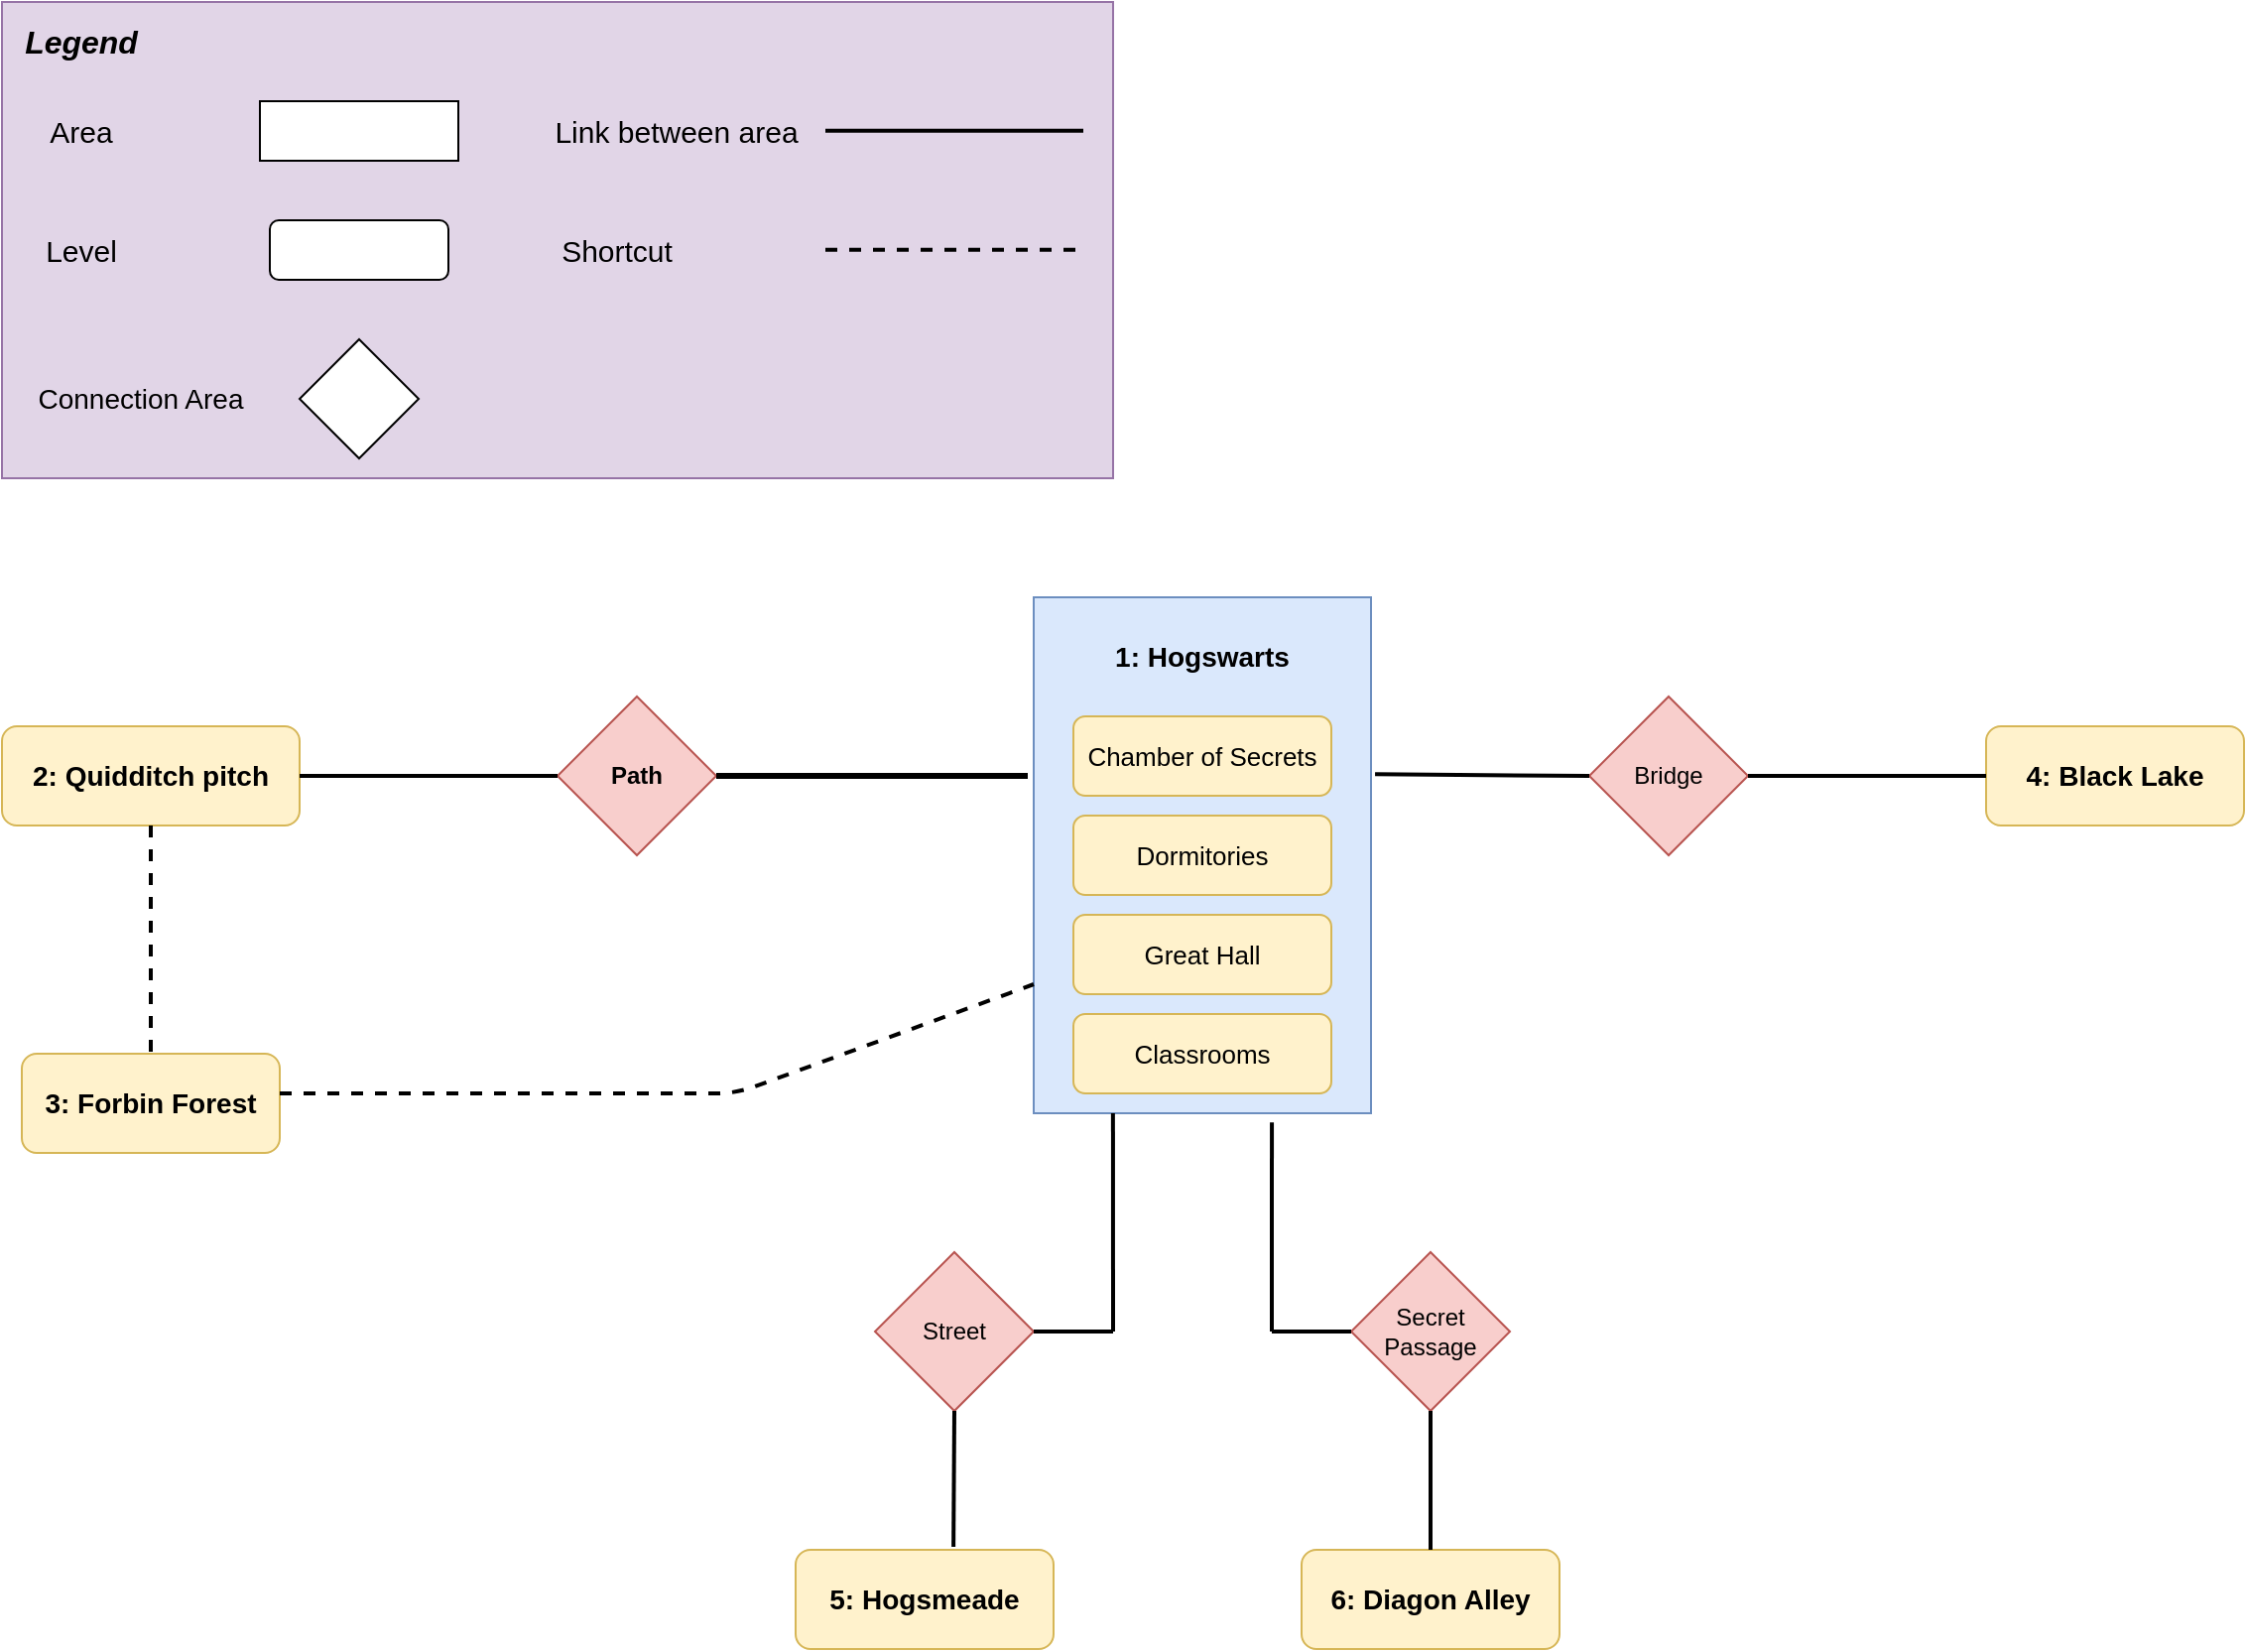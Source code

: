 <mxfile version="13.8.2" type="device"><diagram id="ieafXlgLXWAPZvrX-SiW" name="Page-1"><mxGraphModel dx="2310" dy="1870" grid="1" gridSize="10" guides="1" tooltips="1" connect="1" arrows="1" fold="1" page="1" pageScale="1" pageWidth="827" pageHeight="1169" math="0" shadow="0"><root><mxCell id="0"/><mxCell id="1" parent="0"/><mxCell id="-Sm9kyZUlRJPpKezosNG-6" value="&lt;b&gt;Path&lt;/b&gt;" style="rhombus;whiteSpace=wrap;html=1;fillColor=#f8cecc;strokeColor=#b85450;" vertex="1" parent="1"><mxGeometry x="40" y="-40" width="80" height="80" as="geometry"/></mxCell><mxCell id="-Sm9kyZUlRJPpKezosNG-8" value="Secret&lt;br&gt;Passage" style="rhombus;whiteSpace=wrap;html=1;fillColor=#f8cecc;strokeColor=#b85450;" vertex="1" parent="1"><mxGeometry x="440" y="240" width="80" height="80" as="geometry"/></mxCell><mxCell id="-Sm9kyZUlRJPpKezosNG-9" value="&lt;font style=&quot;font-size: 14px&quot;&gt;&lt;b&gt;4: Black Lake&lt;/b&gt;&lt;/font&gt;" style="rounded=1;whiteSpace=wrap;html=1;fillColor=#fff2cc;strokeColor=#d6b656;align=center;" vertex="1" parent="1"><mxGeometry x="760" y="-25" width="130" height="50" as="geometry"/></mxCell><mxCell id="-Sm9kyZUlRJPpKezosNG-10" value="Bridge" style="rhombus;whiteSpace=wrap;html=1;fillColor=#f8cecc;strokeColor=#b85450;" vertex="1" parent="1"><mxGeometry x="560" y="-40" width="80" height="80" as="geometry"/></mxCell><mxCell id="-Sm9kyZUlRJPpKezosNG-11" value="&lt;font style=&quot;font-size: 14px&quot;&gt;&lt;b&gt;3: Forbin Forest&lt;/b&gt;&lt;/font&gt;" style="rounded=1;whiteSpace=wrap;html=1;fillColor=#fff2cc;strokeColor=#d6b656;" vertex="1" parent="1"><mxGeometry x="-230" y="140" width="130" height="50" as="geometry"/></mxCell><mxCell id="-Sm9kyZUlRJPpKezosNG-12" value="&lt;font size=&quot;1&quot;&gt;&lt;b style=&quot;font-size: 14px&quot;&gt;2: Quidditch pitch&lt;/b&gt;&lt;/font&gt;" style="rounded=1;whiteSpace=wrap;html=1;fillColor=#fff2cc;strokeColor=#d6b656;" vertex="1" parent="1"><mxGeometry x="-240" y="-25" width="150" height="50" as="geometry"/></mxCell><mxCell id="-Sm9kyZUlRJPpKezosNG-13" value="Street" style="rhombus;whiteSpace=wrap;html=1;fillColor=#f8cecc;strokeColor=#b85450;" vertex="1" parent="1"><mxGeometry x="200" y="240" width="80" height="80" as="geometry"/></mxCell><mxCell id="-Sm9kyZUlRJPpKezosNG-15" value="" style="rounded=0;whiteSpace=wrap;html=1;fillColor=#e1d5e7;strokeColor=#9673a6;" vertex="1" parent="1"><mxGeometry x="-240" y="-390" width="560" height="240" as="geometry"/></mxCell><mxCell id="-Sm9kyZUlRJPpKezosNG-16" value="" style="rounded=1;whiteSpace=wrap;html=1;" vertex="1" parent="1"><mxGeometry x="-105" y="-280" width="90" height="30" as="geometry"/></mxCell><mxCell id="-Sm9kyZUlRJPpKezosNG-17" value="&lt;font style=&quot;font-size: 16px&quot;&gt;&lt;b&gt;&lt;i&gt;Legend&lt;/i&gt;&lt;/b&gt;&lt;/font&gt;" style="text;html=1;strokeColor=none;fillColor=none;align=center;verticalAlign=middle;whiteSpace=wrap;rounded=0;" vertex="1" parent="1"><mxGeometry x="-220" y="-380" width="40" height="20" as="geometry"/></mxCell><mxCell id="-Sm9kyZUlRJPpKezosNG-20" value="" style="rhombus;whiteSpace=wrap;html=1;" vertex="1" parent="1"><mxGeometry x="-90" y="-220" width="60" height="60" as="geometry"/></mxCell><mxCell id="-Sm9kyZUlRJPpKezosNG-21" value="&lt;font style=&quot;font-size: 14px&quot;&gt;Connection Area&lt;/font&gt;" style="text;html=1;strokeColor=none;fillColor=none;align=center;verticalAlign=middle;whiteSpace=wrap;rounded=0;" vertex="1" parent="1"><mxGeometry x="-240" y="-200" width="140" height="20" as="geometry"/></mxCell><mxCell id="-Sm9kyZUlRJPpKezosNG-22" value="&lt;font style=&quot;font-size: 15px&quot;&gt;Area&lt;/font&gt;" style="text;html=1;strokeColor=none;fillColor=none;align=center;verticalAlign=middle;whiteSpace=wrap;rounded=0;" vertex="1" parent="1"><mxGeometry x="-220" y="-335" width="40" height="20" as="geometry"/></mxCell><mxCell id="-Sm9kyZUlRJPpKezosNG-23" style="edgeStyle=orthogonalEdgeStyle;rounded=0;orthogonalLoop=1;jettySize=auto;html=1;exitX=0.5;exitY=1;exitDx=0;exitDy=0;" edge="1" parent="1" source="-Sm9kyZUlRJPpKezosNG-22" target="-Sm9kyZUlRJPpKezosNG-22"><mxGeometry relative="1" as="geometry"/></mxCell><mxCell id="-Sm9kyZUlRJPpKezosNG-27" value="&lt;font style=&quot;font-size: 15px&quot;&gt;Link between area&lt;/font&gt;" style="text;html=1;strokeColor=none;fillColor=none;align=center;verticalAlign=middle;whiteSpace=wrap;rounded=0;" vertex="1" parent="1"><mxGeometry x="30" y="-335" width="140" height="20" as="geometry"/></mxCell><mxCell id="-Sm9kyZUlRJPpKezosNG-30" value="" style="endArrow=none;html=1;strokeWidth=2;" edge="1" parent="1"><mxGeometry width="50" height="50" relative="1" as="geometry"><mxPoint x="175" y="-325.17" as="sourcePoint"/><mxPoint x="305" y="-325.17" as="targetPoint"/></mxGeometry></mxCell><mxCell id="-Sm9kyZUlRJPpKezosNG-33" value="&lt;font style=&quot;font-size: 15px&quot;&gt;Shortcut&lt;/font&gt;" style="text;html=1;strokeColor=none;fillColor=none;align=center;verticalAlign=middle;whiteSpace=wrap;rounded=0;" vertex="1" parent="1"><mxGeometry y="-275" width="140" height="20" as="geometry"/></mxCell><mxCell id="-Sm9kyZUlRJPpKezosNG-34" value="" style="rounded=0;whiteSpace=wrap;html=1;" vertex="1" parent="1"><mxGeometry x="-110" y="-340" width="100" height="30" as="geometry"/></mxCell><mxCell id="-Sm9kyZUlRJPpKezosNG-37" value="" style="endArrow=none;html=1;dashed=1;strokeWidth=2;" edge="1" parent="1"><mxGeometry width="50" height="50" relative="1" as="geometry"><mxPoint x="175" y="-265.17" as="sourcePoint"/><mxPoint x="305" y="-265.17" as="targetPoint"/></mxGeometry></mxCell><mxCell id="-Sm9kyZUlRJPpKezosNG-49" value="&lt;font style=&quot;font-size: 15px&quot;&gt;Level&lt;/font&gt;" style="text;html=1;strokeColor=none;fillColor=none;align=center;verticalAlign=middle;whiteSpace=wrap;rounded=0;" vertex="1" parent="1"><mxGeometry x="-220" y="-275" width="40" height="20" as="geometry"/></mxCell><mxCell id="-Sm9kyZUlRJPpKezosNG-52" value="&lt;b&gt;&lt;font style=&quot;font-size: 13px&quot;&gt;&lt;br&gt;&lt;/font&gt;&lt;/b&gt;" style="rounded=0;whiteSpace=wrap;html=1;fillColor=#dae8fc;strokeColor=#6c8ebf;" vertex="1" parent="1"><mxGeometry x="280" y="-90" width="170" height="260" as="geometry"/></mxCell><mxCell id="-Sm9kyZUlRJPpKezosNG-53" value="&lt;span style=&quot;font-family: &amp;#34;helvetica&amp;#34; ; font-size: 13px&quot;&gt;Chamber of Secrets&lt;/span&gt;" style="rounded=1;whiteSpace=wrap;html=1;fillColor=#fff2cc;strokeColor=#d6b656;" vertex="1" parent="1"><mxGeometry x="300" y="-30" width="130" height="40" as="geometry"/></mxCell><mxCell id="-Sm9kyZUlRJPpKezosNG-55" value="&lt;span style=&quot;font-family: &amp;#34;helvetica&amp;#34; ; font-size: 13px&quot;&gt;Dormitories&lt;/span&gt;" style="rounded=1;whiteSpace=wrap;html=1;fillColor=#fff2cc;strokeColor=#d6b656;" vertex="1" parent="1"><mxGeometry x="300" y="20" width="130" height="40" as="geometry"/></mxCell><mxCell id="-Sm9kyZUlRJPpKezosNG-56" value="&lt;span style=&quot;font-family: &amp;#34;helvetica&amp;#34; ; font-size: 13px&quot;&gt;Great Hall&lt;/span&gt;" style="rounded=1;whiteSpace=wrap;html=1;fillColor=#fff2cc;strokeColor=#d6b656;" vertex="1" parent="1"><mxGeometry x="300" y="70" width="130" height="40" as="geometry"/></mxCell><mxCell id="-Sm9kyZUlRJPpKezosNG-57" value="&lt;font style=&quot;font-size: 14px&quot;&gt;&lt;b&gt;1: Hogswarts&lt;/b&gt;&lt;/font&gt;" style="text;html=1;strokeColor=none;fillColor=none;align=center;verticalAlign=middle;whiteSpace=wrap;rounded=0;" vertex="1" parent="1"><mxGeometry x="320" y="-70" width="90" height="20" as="geometry"/></mxCell><mxCell id="-Sm9kyZUlRJPpKezosNG-58" value="" style="endArrow=none;html=1;strokeColor=#000000;exitX=1;exitY=0.5;exitDx=0;exitDy=0;strokeWidth=3;" edge="1" parent="1" source="-Sm9kyZUlRJPpKezosNG-6"><mxGeometry width="50" height="50" relative="1" as="geometry"><mxPoint x="180" y="160" as="sourcePoint"/><mxPoint x="277" as="targetPoint"/></mxGeometry></mxCell><mxCell id="-Sm9kyZUlRJPpKezosNG-63" value="" style="endArrow=none;html=1;strokeColor=#000000;strokeWidth=2;" edge="1" parent="1" source="-Sm9kyZUlRJPpKezosNG-12" target="-Sm9kyZUlRJPpKezosNG-6"><mxGeometry width="50" height="50" relative="1" as="geometry"><mxPoint x="180" y="160" as="sourcePoint"/><mxPoint x="230" y="110" as="targetPoint"/></mxGeometry></mxCell><mxCell id="-Sm9kyZUlRJPpKezosNG-66" value="" style="endArrow=none;html=1;strokeColor=#000000;strokeWidth=2;exitX=0.5;exitY=1;exitDx=0;exitDy=0;dashed=1;" edge="1" parent="1" source="-Sm9kyZUlRJPpKezosNG-12" target="-Sm9kyZUlRJPpKezosNG-11"><mxGeometry width="50" height="50" relative="1" as="geometry"><mxPoint x="180" y="-30" as="sourcePoint"/><mxPoint x="230" y="-80" as="targetPoint"/></mxGeometry></mxCell><mxCell id="-Sm9kyZUlRJPpKezosNG-69" value="" style="endArrow=none;html=1;dashed=1;strokeColor=#000000;strokeWidth=2;entryX=0;entryY=0.75;entryDx=0;entryDy=0;exitX=1;exitY=0.4;exitDx=0;exitDy=0;exitPerimeter=0;" edge="1" parent="1" source="-Sm9kyZUlRJPpKezosNG-11" target="-Sm9kyZUlRJPpKezosNG-52"><mxGeometry width="50" height="50" relative="1" as="geometry"><mxPoint x="-40" y="160" as="sourcePoint"/><mxPoint x="230" y="220" as="targetPoint"/><Array as="points"><mxPoint x="130" y="160"/></Array></mxGeometry></mxCell><mxCell id="-Sm9kyZUlRJPpKezosNG-73" value="" style="endArrow=none;html=1;strokeColor=#000000;strokeWidth=2;entryX=0;entryY=0.5;entryDx=0;entryDy=0;exitX=1.012;exitY=0.343;exitDx=0;exitDy=0;exitPerimeter=0;" edge="1" parent="1" source="-Sm9kyZUlRJPpKezosNG-52" target="-Sm9kyZUlRJPpKezosNG-10"><mxGeometry width="50" height="50" relative="1" as="geometry"><mxPoint x="480" y="50" as="sourcePoint"/><mxPoint x="530" as="targetPoint"/></mxGeometry></mxCell><mxCell id="-Sm9kyZUlRJPpKezosNG-74" value="" style="endArrow=none;html=1;strokeColor=#000000;strokeWidth=2;" edge="1" parent="1" source="-Sm9kyZUlRJPpKezosNG-10"><mxGeometry width="50" height="50" relative="1" as="geometry"><mxPoint x="730" y="50" as="sourcePoint"/><mxPoint x="760" as="targetPoint"/></mxGeometry></mxCell><mxCell id="-Sm9kyZUlRJPpKezosNG-75" value="&lt;font style=&quot;font-size: 14px&quot;&gt;&lt;b&gt;5: Hogsmeade&lt;/b&gt;&lt;/font&gt;" style="rounded=1;whiteSpace=wrap;html=1;fillColor=#fff2cc;strokeColor=#d6b656;" vertex="1" parent="1"><mxGeometry x="160" y="390" width="130" height="50" as="geometry"/></mxCell><mxCell id="-Sm9kyZUlRJPpKezosNG-76" value="" style="endArrow=none;html=1;strokeColor=#000000;strokeWidth=2;entryX=0.235;entryY=1;entryDx=0;entryDy=0;entryPerimeter=0;" edge="1" parent="1" target="-Sm9kyZUlRJPpKezosNG-52"><mxGeometry width="50" height="50" relative="1" as="geometry"><mxPoint x="320" y="280" as="sourcePoint"/><mxPoint x="320" y="220" as="targetPoint"/></mxGeometry></mxCell><mxCell id="-Sm9kyZUlRJPpKezosNG-80" value="" style="endArrow=none;html=1;strokeColor=#000000;strokeWidth=2;exitX=1;exitY=0.5;exitDx=0;exitDy=0;" edge="1" parent="1" source="-Sm9kyZUlRJPpKezosNG-13"><mxGeometry width="50" height="50" relative="1" as="geometry"><mxPoint x="310" y="270" as="sourcePoint"/><mxPoint x="320" y="280" as="targetPoint"/></mxGeometry></mxCell><mxCell id="-Sm9kyZUlRJPpKezosNG-81" value="" style="endArrow=none;html=1;strokeColor=#000000;strokeWidth=2;entryX=0.5;entryY=1;entryDx=0;entryDy=0;exitX=0.612;exitY=-0.031;exitDx=0;exitDy=0;exitPerimeter=0;" edge="1" parent="1" source="-Sm9kyZUlRJPpKezosNG-75" target="-Sm9kyZUlRJPpKezosNG-13"><mxGeometry width="50" height="50" relative="1" as="geometry"><mxPoint x="260" y="520" as="sourcePoint"/><mxPoint x="310" y="470" as="targetPoint"/></mxGeometry></mxCell><mxCell id="-Sm9kyZUlRJPpKezosNG-83" value="&lt;font style=&quot;font-size: 14px&quot;&gt;&lt;b&gt;6: Diagon Alley&lt;/b&gt;&lt;/font&gt;" style="rounded=1;whiteSpace=wrap;html=1;fillColor=#fff2cc;strokeColor=#d6b656;" vertex="1" parent="1"><mxGeometry x="415" y="390" width="130" height="50" as="geometry"/></mxCell><mxCell id="-Sm9kyZUlRJPpKezosNG-85" value="" style="endArrow=none;html=1;strokeColor=#000000;strokeWidth=2;entryX=0.706;entryY=1.018;entryDx=0;entryDy=0;entryPerimeter=0;" edge="1" parent="1" target="-Sm9kyZUlRJPpKezosNG-52"><mxGeometry width="50" height="50" relative="1" as="geometry"><mxPoint x="400" y="280" as="sourcePoint"/><mxPoint x="480" y="280" as="targetPoint"/></mxGeometry></mxCell><mxCell id="-Sm9kyZUlRJPpKezosNG-86" value="" style="endArrow=none;html=1;strokeColor=#000000;strokeWidth=2;entryX=0;entryY=0.5;entryDx=0;entryDy=0;" edge="1" parent="1" target="-Sm9kyZUlRJPpKezosNG-8"><mxGeometry width="50" height="50" relative="1" as="geometry"><mxPoint x="400" y="280" as="sourcePoint"/><mxPoint x="480" y="270" as="targetPoint"/></mxGeometry></mxCell><mxCell id="-Sm9kyZUlRJPpKezosNG-87" value="" style="endArrow=none;html=1;strokeColor=#000000;strokeWidth=2;entryX=0.5;entryY=1;entryDx=0;entryDy=0;exitX=0.5;exitY=0;exitDx=0;exitDy=0;" edge="1" parent="1" source="-Sm9kyZUlRJPpKezosNG-83" target="-Sm9kyZUlRJPpKezosNG-8"><mxGeometry width="50" height="50" relative="1" as="geometry"><mxPoint x="430" y="320" as="sourcePoint"/><mxPoint x="480" y="270" as="targetPoint"/></mxGeometry></mxCell><mxCell id="-Sm9kyZUlRJPpKezosNG-89" value="&lt;span style=&quot;font-family: &amp;#34;helvetica&amp;#34; ; font-size: 13px&quot;&gt;Classrooms&lt;/span&gt;" style="rounded=1;whiteSpace=wrap;html=1;fillColor=#fff2cc;strokeColor=#d6b656;" vertex="1" parent="1"><mxGeometry x="300" y="120" width="130" height="40" as="geometry"/></mxCell></root></mxGraphModel></diagram></mxfile>